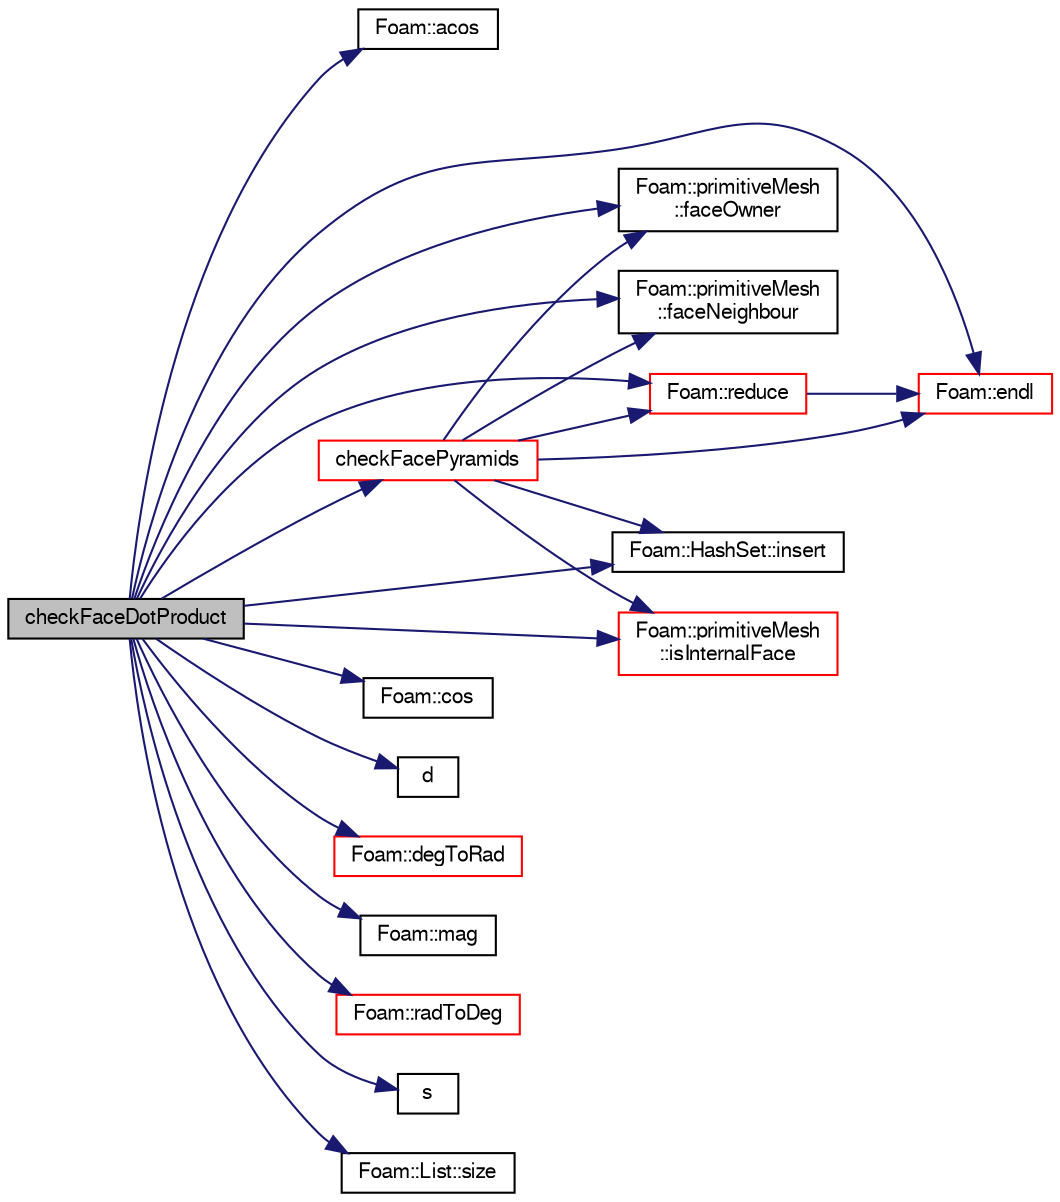 digraph "checkFaceDotProduct"
{
  bgcolor="transparent";
  edge [fontname="FreeSans",fontsize="10",labelfontname="FreeSans",labelfontsize="10"];
  node [fontname="FreeSans",fontsize="10",shape=record];
  rankdir="LR";
  Node219 [label="checkFaceDotProduct",height=0.2,width=0.4,color="black", fillcolor="grey75", style="filled", fontcolor="black"];
  Node219 -> Node220 [color="midnightblue",fontsize="10",style="solid",fontname="FreeSans"];
  Node220 [label="Foam::acos",height=0.2,width=0.4,color="black",URL="$a21124.html#af1788b4e662ef398105742fd8bc861fc"];
  Node219 -> Node221 [color="midnightblue",fontsize="10",style="solid",fontname="FreeSans"];
  Node221 [label="checkFacePyramids",height=0.2,width=0.4,color="red",URL="$a25146.html#ad90dd781f10ef81bbfefbe0b9b8fe46e"];
  Node221 -> Node222 [color="midnightblue",fontsize="10",style="solid",fontname="FreeSans"];
  Node222 [label="Foam::primitiveMesh\l::faceOwner",height=0.2,width=0.4,color="black",URL="$a27530.html#a95a88187f795e30779aa3bac679d9bfc",tooltip="Face face-owner addresing. "];
  Node221 -> Node223 [color="midnightblue",fontsize="10",style="solid",fontname="FreeSans"];
  Node223 [label="Foam::primitiveMesh\l::faceNeighbour",height=0.2,width=0.4,color="black",URL="$a27530.html#acd9489a2ac1ec02451fef1f415386694",tooltip="Face face-neighbour addressing. "];
  Node221 -> Node225 [color="midnightblue",fontsize="10",style="solid",fontname="FreeSans"];
  Node225 [label="Foam::endl",height=0.2,width=0.4,color="red",URL="$a21124.html#a2db8fe02a0d3909e9351bb4275b23ce4",tooltip="Add newline and flush stream. "];
  Node221 -> Node228 [color="midnightblue",fontsize="10",style="solid",fontname="FreeSans"];
  Node228 [label="Foam::HashSet::insert",height=0.2,width=0.4,color="black",URL="$a25690.html#a49f0753d9652681fc3a81f59951a0ad7",tooltip="Insert a new entry. "];
  Node221 -> Node229 [color="midnightblue",fontsize="10",style="solid",fontname="FreeSans"];
  Node229 [label="Foam::primitiveMesh\l::isInternalFace",height=0.2,width=0.4,color="red",URL="$a27530.html#ae3e48ad9ec4c5132ec7d3d702ad17c9e",tooltip="Return true if given face label is internal to the mesh. "];
  Node221 -> Node231 [color="midnightblue",fontsize="10",style="solid",fontname="FreeSans"];
  Node231 [label="Foam::reduce",height=0.2,width=0.4,color="red",URL="$a21124.html#a7ffd6af4acc2eb9ba72ee296b5ecda23"];
  Node231 -> Node225 [color="midnightblue",fontsize="10",style="solid",fontname="FreeSans"];
  Node219 -> Node307 [color="midnightblue",fontsize="10",style="solid",fontname="FreeSans"];
  Node307 [label="Foam::cos",height=0.2,width=0.4,color="black",URL="$a21124.html#aebb41a148f7cf44b63e12f69e487e49f"];
  Node219 -> Node308 [color="midnightblue",fontsize="10",style="solid",fontname="FreeSans"];
  Node308 [label="d",height=0.2,width=0.4,color="black",URL="$a38951.html#aa182a9055736468dd160f12649a01fd1"];
  Node219 -> Node293 [color="midnightblue",fontsize="10",style="solid",fontname="FreeSans"];
  Node293 [label="Foam::degToRad",height=0.2,width=0.4,color="red",URL="$a21124.html#af706f965be4d1457b0f1e7fade1c0118",tooltip="Conversion from degrees to radians. "];
  Node219 -> Node225 [color="midnightblue",fontsize="10",style="solid",fontname="FreeSans"];
  Node219 -> Node223 [color="midnightblue",fontsize="10",style="solid",fontname="FreeSans"];
  Node219 -> Node222 [color="midnightblue",fontsize="10",style="solid",fontname="FreeSans"];
  Node219 -> Node228 [color="midnightblue",fontsize="10",style="solid",fontname="FreeSans"];
  Node219 -> Node229 [color="midnightblue",fontsize="10",style="solid",fontname="FreeSans"];
  Node219 -> Node248 [color="midnightblue",fontsize="10",style="solid",fontname="FreeSans"];
  Node248 [label="Foam::mag",height=0.2,width=0.4,color="black",URL="$a21124.html#a929da2a3fdcf3dacbbe0487d3a330dae"];
  Node219 -> Node299 [color="midnightblue",fontsize="10",style="solid",fontname="FreeSans"];
  Node299 [label="Foam::radToDeg",height=0.2,width=0.4,color="red",URL="$a21124.html#a43e249466ea923a1a1243c5f91fbd2d7",tooltip="Conversion from radians to degrees. "];
  Node219 -> Node231 [color="midnightblue",fontsize="10",style="solid",fontname="FreeSans"];
  Node219 -> Node309 [color="midnightblue",fontsize="10",style="solid",fontname="FreeSans"];
  Node309 [label="s",height=0.2,width=0.4,color="black",URL="$a18905.html#abb9c4233033fad2ad0206cd4adad3b9f"];
  Node219 -> Node234 [color="midnightblue",fontsize="10",style="solid",fontname="FreeSans"];
  Node234 [label="Foam::List::size",height=0.2,width=0.4,color="black",URL="$a25694.html#a8a5f6fa29bd4b500caf186f60245b384",tooltip="Override size to be inconsistent with allocated storage. "];
}

